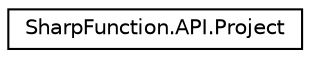 digraph "Graphical Class Hierarchy"
{
 // LATEX_PDF_SIZE
  edge [fontname="Helvetica",fontsize="10",labelfontname="Helvetica",labelfontsize="10"];
  node [fontname="Helvetica",fontsize="10",shape=record];
  rankdir="LR";
  Node0 [label="SharpFunction.API.Project",height=0.2,width=0.4,color="black", fillcolor="white", style="filled",URL="$class_sharp_function_1_1_a_p_i_1_1_project.html",tooltip="Represents a Minecraft datapack project"];
}
